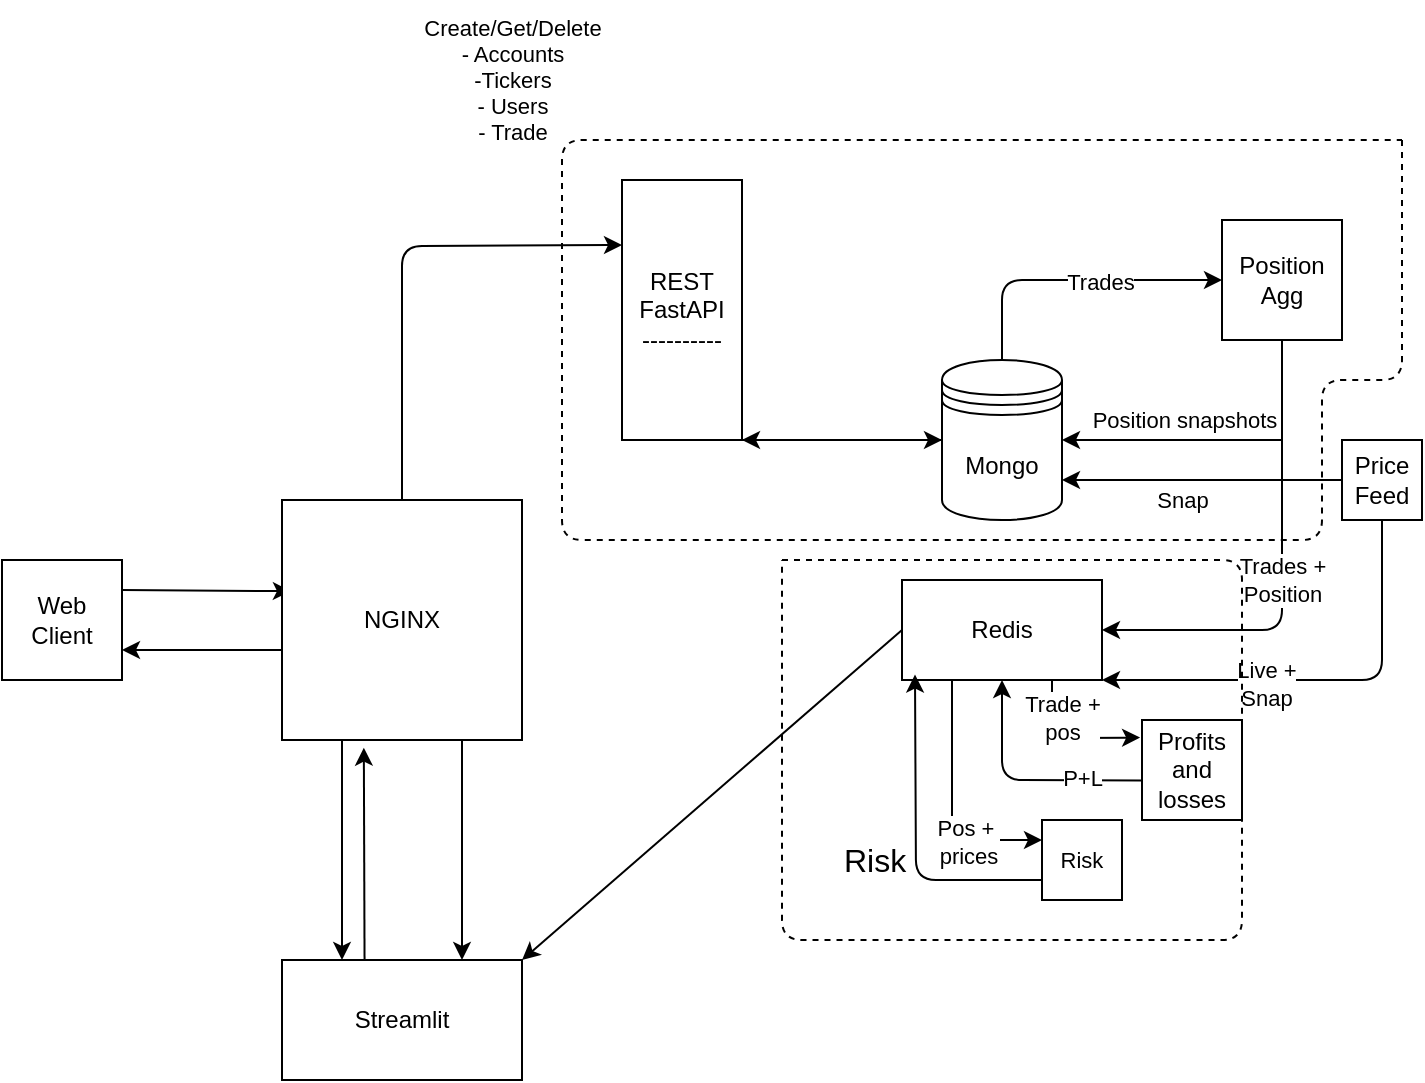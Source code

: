 <mxfile>
    <diagram id="NDojEHABQzY2p0j3rf2B" name="Page-1">
        <mxGraphModel dx="530" dy="225" grid="1" gridSize="10" guides="1" tooltips="1" connect="1" arrows="1" fold="1" page="1" pageScale="1" pageWidth="850" pageHeight="1100" math="0" shadow="0">
            <root>
                <mxCell id="0"/>
                <mxCell id="1" parent="0"/>
                <mxCell id="8" style="edgeStyle=none;html=1;exitX=1;exitY=0.25;exitDx=0;exitDy=0;entryX=0.037;entryY=0.38;entryDx=0;entryDy=0;entryPerimeter=0;" parent="1" source="2" target="4" edge="1">
                    <mxGeometry relative="1" as="geometry"/>
                </mxCell>
                <mxCell id="2" value="Web Client" style="rounded=0;whiteSpace=wrap;html=1;" parent="1" vertex="1">
                    <mxGeometry x="60" y="650" width="60" height="60" as="geometry"/>
                </mxCell>
                <mxCell id="12" value="" style="edgeStyle=none;html=1;entryX=0.75;entryY=0;entryDx=0;entryDy=0;exitX=0.75;exitY=1;exitDx=0;exitDy=0;" parent="1" source="4" target="11" edge="1">
                    <mxGeometry relative="1" as="geometry"/>
                </mxCell>
                <mxCell id="13" style="edgeStyle=none;html=1;exitX=0.25;exitY=1;exitDx=0;exitDy=0;entryX=0.25;entryY=0;entryDx=0;entryDy=0;" parent="1" source="4" target="11" edge="1">
                    <mxGeometry relative="1" as="geometry"/>
                </mxCell>
                <mxCell id="17" value="" style="edgeStyle=none;html=1;entryX=0;entryY=0.25;entryDx=0;entryDy=0;" parent="1" source="4" target="16" edge="1">
                    <mxGeometry relative="1" as="geometry">
                        <Array as="points">
                            <mxPoint x="260" y="493"/>
                        </Array>
                    </mxGeometry>
                </mxCell>
                <mxCell id="4" value="NGINX" style="rounded=0;whiteSpace=wrap;html=1;" parent="1" vertex="1">
                    <mxGeometry x="200" y="620" width="120" height="120" as="geometry"/>
                </mxCell>
                <mxCell id="9" value="" style="endArrow=classic;html=1;entryX=1;entryY=0.75;entryDx=0;entryDy=0;" parent="1" target="2" edge="1">
                    <mxGeometry width="50" height="50" relative="1" as="geometry">
                        <mxPoint x="200" y="695" as="sourcePoint"/>
                        <mxPoint x="210" y="700" as="targetPoint"/>
                    </mxGeometry>
                </mxCell>
                <mxCell id="14" value="" style="edgeStyle=none;html=1;entryX=0.341;entryY=1.032;entryDx=0;entryDy=0;entryPerimeter=0;exitX=0.344;exitY=0.032;exitDx=0;exitDy=0;exitPerimeter=0;" parent="1" source="11" target="4" edge="1">
                    <mxGeometry relative="1" as="geometry"/>
                </mxCell>
                <mxCell id="11" value="Streamlit" style="whiteSpace=wrap;html=1;rounded=0;" parent="1" vertex="1">
                    <mxGeometry x="200" y="850" width="120" height="60" as="geometry"/>
                </mxCell>
                <mxCell id="19" value="" style="edgeStyle=none;html=1;exitX=1;exitY=1;exitDx=0;exitDy=0;" parent="1" source="16" target="18" edge="1">
                    <mxGeometry relative="1" as="geometry">
                        <Array as="points">
                            <mxPoint x="430" y="590"/>
                        </Array>
                    </mxGeometry>
                </mxCell>
                <mxCell id="16" value="REST&lt;br&gt;FastAPI&lt;br&gt;----------" style="whiteSpace=wrap;html=1;rounded=0;" parent="1" vertex="1">
                    <mxGeometry x="370" y="460" width="60" height="130" as="geometry"/>
                </mxCell>
                <mxCell id="21" style="edgeStyle=none;html=1;exitX=0;exitY=0.5;exitDx=0;exitDy=0;entryX=1;entryY=1;entryDx=0;entryDy=0;" parent="1" source="18" target="16" edge="1">
                    <mxGeometry relative="1" as="geometry"/>
                </mxCell>
                <mxCell id="23" value="" style="edgeStyle=none;html=1;" parent="1" source="18" target="22" edge="1">
                    <mxGeometry relative="1" as="geometry">
                        <Array as="points">
                            <mxPoint x="560" y="510"/>
                        </Array>
                    </mxGeometry>
                </mxCell>
                <mxCell id="24" value="Trades" style="edgeLabel;html=1;align=center;verticalAlign=middle;resizable=0;points=[];" parent="23" vertex="1" connectable="0">
                    <mxGeometry x="0.183" y="-1" relative="1" as="geometry">
                        <mxPoint as="offset"/>
                    </mxGeometry>
                </mxCell>
                <mxCell id="18" value="Mongo" style="shape=datastore;whiteSpace=wrap;html=1;fontFamily=Helvetica;fontSize=12;fontColor=default;align=center;strokeColor=default;fillColor=default;" parent="1" vertex="1">
                    <mxGeometry x="530" y="550" width="60" height="80" as="geometry"/>
                </mxCell>
                <mxCell id="27" value="" style="edgeStyle=none;html=1;" parent="1" source="22" target="26" edge="1">
                    <mxGeometry relative="1" as="geometry">
                        <Array as="points">
                            <mxPoint x="700" y="685"/>
                        </Array>
                    </mxGeometry>
                </mxCell>
                <mxCell id="31" value="Trades +&lt;br&gt;Position" style="edgeLabel;html=1;align=center;verticalAlign=middle;resizable=0;points=[];" parent="27" vertex="1" connectable="0">
                    <mxGeometry x="0.535" y="-2" relative="1" as="geometry">
                        <mxPoint x="35" y="-23" as="offset"/>
                    </mxGeometry>
                </mxCell>
                <mxCell id="22" value="Position&lt;br&gt;Agg" style="rounded=0;whiteSpace=wrap;html=1;" parent="1" vertex="1">
                    <mxGeometry x="670" y="480" width="60" height="60" as="geometry"/>
                </mxCell>
                <mxCell id="41" style="edgeStyle=none;html=1;exitX=0.75;exitY=1;exitDx=0;exitDy=0;entryX=-0.019;entryY=0.176;entryDx=0;entryDy=0;entryPerimeter=0;" parent="1" source="26" target="38" edge="1">
                    <mxGeometry relative="1" as="geometry">
                        <Array as="points">
                            <mxPoint x="585" y="739"/>
                        </Array>
                    </mxGeometry>
                </mxCell>
                <mxCell id="42" value="&lt;font style=&quot;font-size: 11px;&quot;&gt;Trade +&lt;br&gt;pos&lt;/font&gt;" style="edgeLabel;html=1;align=center;verticalAlign=middle;resizable=0;points=[];" parent="41" vertex="1" connectable="0">
                    <mxGeometry x="0.217" relative="1" as="geometry">
                        <mxPoint x="-11" y="-10" as="offset"/>
                    </mxGeometry>
                </mxCell>
                <mxCell id="46" style="edgeStyle=none;html=1;exitX=0.25;exitY=1;exitDx=0;exitDy=0;entryX=0;entryY=0.25;entryDx=0;entryDy=0;fontSize=8;" parent="1" source="26" target="45" edge="1">
                    <mxGeometry relative="1" as="geometry">
                        <Array as="points">
                            <mxPoint x="535" y="790"/>
                        </Array>
                    </mxGeometry>
                </mxCell>
                <mxCell id="48" value="&lt;font style=&quot;font-size: 11px;&quot;&gt;Pos +&amp;nbsp;&lt;br&gt;prices&lt;/font&gt;" style="edgeLabel;html=1;align=center;verticalAlign=middle;resizable=0;points=[];fontSize=8;" parent="46" vertex="1" connectable="0">
                    <mxGeometry x="0.649" y="-1" relative="1" as="geometry">
                        <mxPoint x="-15" as="offset"/>
                    </mxGeometry>
                </mxCell>
                <mxCell id="51" style="edgeStyle=none;html=1;exitX=0;exitY=0.5;exitDx=0;exitDy=0;entryX=1;entryY=0;entryDx=0;entryDy=0;fontSize=11;" parent="1" source="26" target="11" edge="1">
                    <mxGeometry relative="1" as="geometry"/>
                </mxCell>
                <mxCell id="26" value="Redis" style="whiteSpace=wrap;html=1;rounded=0;" parent="1" vertex="1">
                    <mxGeometry x="510" y="660" width="100" height="50" as="geometry"/>
                </mxCell>
                <mxCell id="29" value="" style="endArrow=classic;html=1;entryX=1;entryY=0.5;entryDx=0;entryDy=0;" parent="1" target="18" edge="1">
                    <mxGeometry width="50" height="50" relative="1" as="geometry">
                        <mxPoint x="700" y="590" as="sourcePoint"/>
                        <mxPoint x="670" y="570" as="targetPoint"/>
                    </mxGeometry>
                </mxCell>
                <mxCell id="30" value="Position snapshots" style="edgeLabel;html=1;align=center;verticalAlign=middle;resizable=0;points=[];" parent="29" vertex="1" connectable="0">
                    <mxGeometry x="-0.23" y="3" relative="1" as="geometry">
                        <mxPoint x="-7" y="-13" as="offset"/>
                    </mxGeometry>
                </mxCell>
                <mxCell id="34" style="edgeStyle=none;html=1;exitX=0;exitY=0.5;exitDx=0;exitDy=0;" parent="1" source="32" edge="1">
                    <mxGeometry relative="1" as="geometry">
                        <mxPoint x="590" y="610" as="targetPoint"/>
                    </mxGeometry>
                </mxCell>
                <mxCell id="35" value="Snap" style="edgeLabel;html=1;align=center;verticalAlign=middle;resizable=0;points=[];" parent="34" vertex="1" connectable="0">
                    <mxGeometry x="-0.138" y="2" relative="1" as="geometry">
                        <mxPoint x="-20" y="8" as="offset"/>
                    </mxGeometry>
                </mxCell>
                <mxCell id="36" style="edgeStyle=none;html=1;exitX=0.5;exitY=1;exitDx=0;exitDy=0;entryX=1;entryY=1;entryDx=0;entryDy=0;" parent="1" source="32" target="26" edge="1">
                    <mxGeometry relative="1" as="geometry">
                        <Array as="points">
                            <mxPoint x="750" y="710"/>
                            <mxPoint x="690" y="710"/>
                        </Array>
                    </mxGeometry>
                </mxCell>
                <mxCell id="37" value="Live +&lt;br&gt;Snap" style="edgeLabel;html=1;align=center;verticalAlign=middle;resizable=0;points=[];" parent="36" vertex="1" connectable="0">
                    <mxGeometry x="0.258" y="2" relative="1" as="geometry">
                        <mxPoint as="offset"/>
                    </mxGeometry>
                </mxCell>
                <mxCell id="32" value="Price&lt;br&gt;Feed" style="whiteSpace=wrap;html=1;aspect=fixed;" parent="1" vertex="1">
                    <mxGeometry x="730" y="590" width="40" height="40" as="geometry"/>
                </mxCell>
                <mxCell id="43" style="edgeStyle=none;html=1;exitX=0;exitY=0.605;exitDx=0;exitDy=0;entryX=0.5;entryY=1;entryDx=0;entryDy=0;exitPerimeter=0;" parent="1" source="38" target="26" edge="1">
                    <mxGeometry relative="1" as="geometry">
                        <Array as="points">
                            <mxPoint x="560" y="760"/>
                        </Array>
                    </mxGeometry>
                </mxCell>
                <mxCell id="44" value="&lt;font style=&quot;font-size: 11px;&quot;&gt;P+L&lt;/font&gt;" style="edgeLabel;html=1;align=center;verticalAlign=middle;resizable=0;points=[];fontSize=8;" parent="43" vertex="1" connectable="0">
                    <mxGeometry x="-0.064" y="-1" relative="1" as="geometry">
                        <mxPoint x="26" as="offset"/>
                    </mxGeometry>
                </mxCell>
                <mxCell id="38" value="Profits&lt;br&gt;and&lt;br&gt;losses" style="whiteSpace=wrap;html=1;aspect=fixed;fontFamily=Helvetica;fontSize=12;fontColor=default;align=center;strokeColor=default;fillColor=default;" parent="1" vertex="1">
                    <mxGeometry x="630" y="730" width="50" height="50" as="geometry"/>
                </mxCell>
                <mxCell id="49" style="edgeStyle=none;html=1;exitX=0;exitY=0.75;exitDx=0;exitDy=0;entryX=0.065;entryY=0.945;entryDx=0;entryDy=0;entryPerimeter=0;fontSize=8;" parent="1" source="45" target="26" edge="1">
                    <mxGeometry relative="1" as="geometry">
                        <Array as="points">
                            <mxPoint x="517" y="810"/>
                        </Array>
                    </mxGeometry>
                </mxCell>
                <mxCell id="50" value="&lt;font size=&quot;3&quot;&gt;Risk&lt;/font&gt;" style="edgeLabel;html=1;align=center;verticalAlign=middle;resizable=0;points=[];fontSize=8;" parent="49" vertex="1" connectable="0">
                    <mxGeometry x="-0.375" relative="1" as="geometry">
                        <mxPoint x="-32" y="-10" as="offset"/>
                    </mxGeometry>
                </mxCell>
                <mxCell id="45" value="&lt;font style=&quot;font-size: 11px;&quot;&gt;Risk&lt;/font&gt;" style="whiteSpace=wrap;html=1;aspect=fixed;fontSize=8;" parent="1" vertex="1">
                    <mxGeometry x="580" y="780" width="40" height="40" as="geometry"/>
                </mxCell>
                <mxCell id="56" value="Create/Get/Delete&lt;br&gt;- Accounts&lt;br&gt;-Tickers&lt;br&gt;- Users&lt;br&gt;- Trade" style="text;html=1;align=center;verticalAlign=middle;resizable=0;points=[];autosize=1;strokeColor=none;fillColor=none;fontSize=11;" parent="1" vertex="1">
                    <mxGeometry x="260" y="370" width="110" height="80" as="geometry"/>
                </mxCell>
                <mxCell id="72" value="" style="endArrow=none;dashed=1;html=1;fontSize=11;" parent="1" edge="1">
                    <mxGeometry width="50" height="50" relative="1" as="geometry">
                        <mxPoint x="760" y="440" as="sourcePoint"/>
                        <mxPoint x="760" y="440" as="targetPoint"/>
                        <Array as="points">
                            <mxPoint x="760" y="560"/>
                            <mxPoint x="720" y="560"/>
                            <mxPoint x="720" y="640"/>
                            <mxPoint x="340" y="640"/>
                            <mxPoint x="340" y="440"/>
                        </Array>
                    </mxGeometry>
                </mxCell>
                <mxCell id="75" value="" style="endArrow=none;dashed=1;html=1;" edge="1" parent="1">
                    <mxGeometry width="50" height="50" relative="1" as="geometry">
                        <mxPoint x="450" y="650" as="sourcePoint"/>
                        <mxPoint x="450" y="650" as="targetPoint"/>
                        <Array as="points">
                            <mxPoint x="680" y="650"/>
                            <mxPoint x="680" y="840"/>
                            <mxPoint x="450" y="840"/>
                        </Array>
                    </mxGeometry>
                </mxCell>
            </root>
        </mxGraphModel>
    </diagram>
    <diagram id="FRd9oExIx-P3kiZrTJTe" name="Page-2">
        <mxGraphModel dx="986" dy="424" grid="1" gridSize="10" guides="1" tooltips="1" connect="1" arrows="1" fold="1" page="1" pageScale="1" pageWidth="850" pageHeight="1100" math="0" shadow="0">
            <root>
                <mxCell id="0"/>
                <mxCell id="1" parent="0"/>
            </root>
        </mxGraphModel>
    </diagram>
</mxfile>